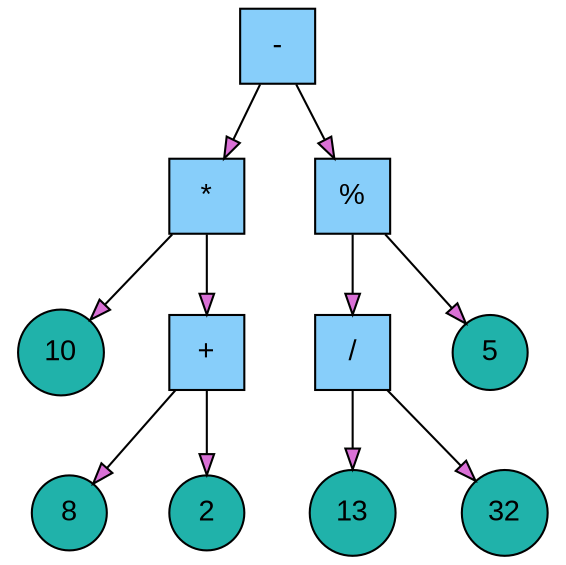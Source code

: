 digraph BST {
    ratio = 1.0;
    node [style=filled]
    node [fontname=Arial]
    edge [arrowType=normal]
    edge [fillcolor=orchid]
    rootLL[label="10",shape=circle,fillcolor=lightseagreen]
    rootLRL[label="8",shape=circle,fillcolor=lightseagreen]
    rootLRR[label="2",shape=circle,fillcolor=lightseagreen]
    rootLR [label="+",shape=square,fillcolor=lightskyblue]
    rootLR -> rootLRL
    rootLR -> rootLRR
    rootL [label="*",shape=square,fillcolor=lightskyblue]
    rootL -> rootLL
    rootL -> rootLR
    rootRLL[label="13",shape=circle,fillcolor=lightseagreen]
    rootRLR[label="32",shape=circle,fillcolor=lightseagreen]
    rootRL [label="/",shape=square,fillcolor=lightskyblue]
    rootRL -> rootRLL
    rootRL -> rootRLR
    rootRR[label="5",shape=circle,fillcolor=lightseagreen]
    rootR [label="\%",shape=square,fillcolor=lightskyblue]
    rootR -> rootRL
    rootR -> rootRR
    root [label="-",shape=square,fillcolor=lightskyblue]
    root -> rootL
    root -> rootR
}
